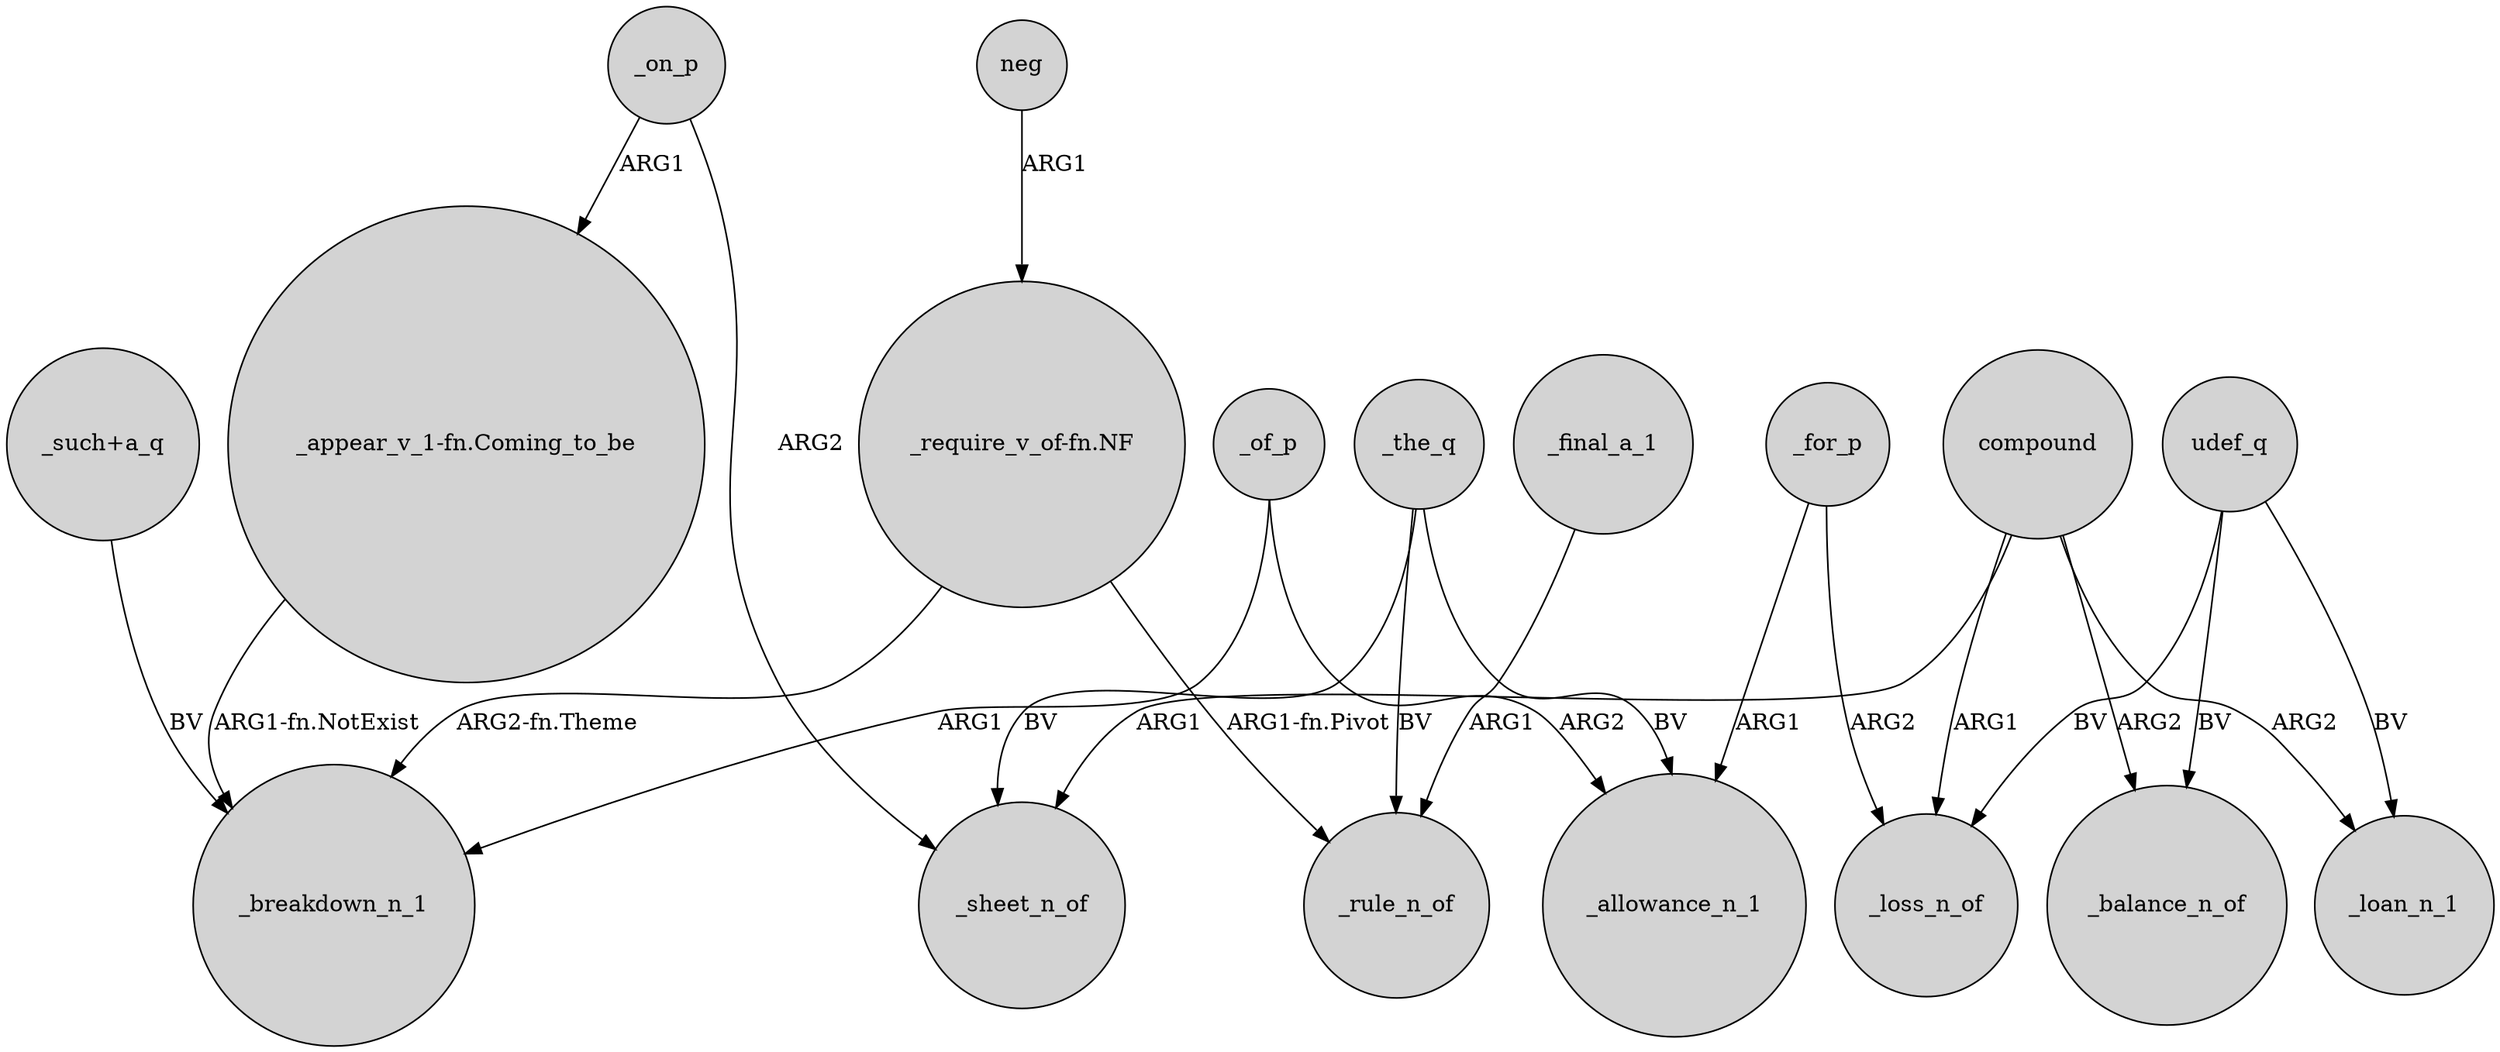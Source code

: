 digraph {
	node [shape=circle style=filled]
	"_appear_v_1-fn.Coming_to_be" -> _breakdown_n_1 [label="ARG1-fn.NotExist"]
	_the_q -> _sheet_n_of [label=BV]
	compound -> _sheet_n_of [label=ARG1]
	udef_q -> _balance_n_of [label=BV]
	_of_p -> _breakdown_n_1 [label=ARG1]
	_for_p -> _loss_n_of [label=ARG2]
	neg -> "_require_v_of-fn.NF" [label=ARG1]
	_on_p -> "_appear_v_1-fn.Coming_to_be" [label=ARG1]
	compound -> _loan_n_1 [label=ARG2]
	_for_p -> _allowance_n_1 [label=ARG1]
	compound -> _balance_n_of [label=ARG2]
	_on_p -> _sheet_n_of [label=ARG2]
	"_require_v_of-fn.NF" -> _rule_n_of [label="ARG1-fn.Pivot"]
	_of_p -> _allowance_n_1 [label=ARG2]
	_the_q -> _rule_n_of [label=BV]
	compound -> _loss_n_of [label=ARG1]
	_final_a_1 -> _rule_n_of [label=ARG1]
	_the_q -> _allowance_n_1 [label=BV]
	"_such+a_q" -> _breakdown_n_1 [label=BV]
	udef_q -> _loan_n_1 [label=BV]
	udef_q -> _loss_n_of [label=BV]
	"_require_v_of-fn.NF" -> _breakdown_n_1 [label="ARG2-fn.Theme"]
}
